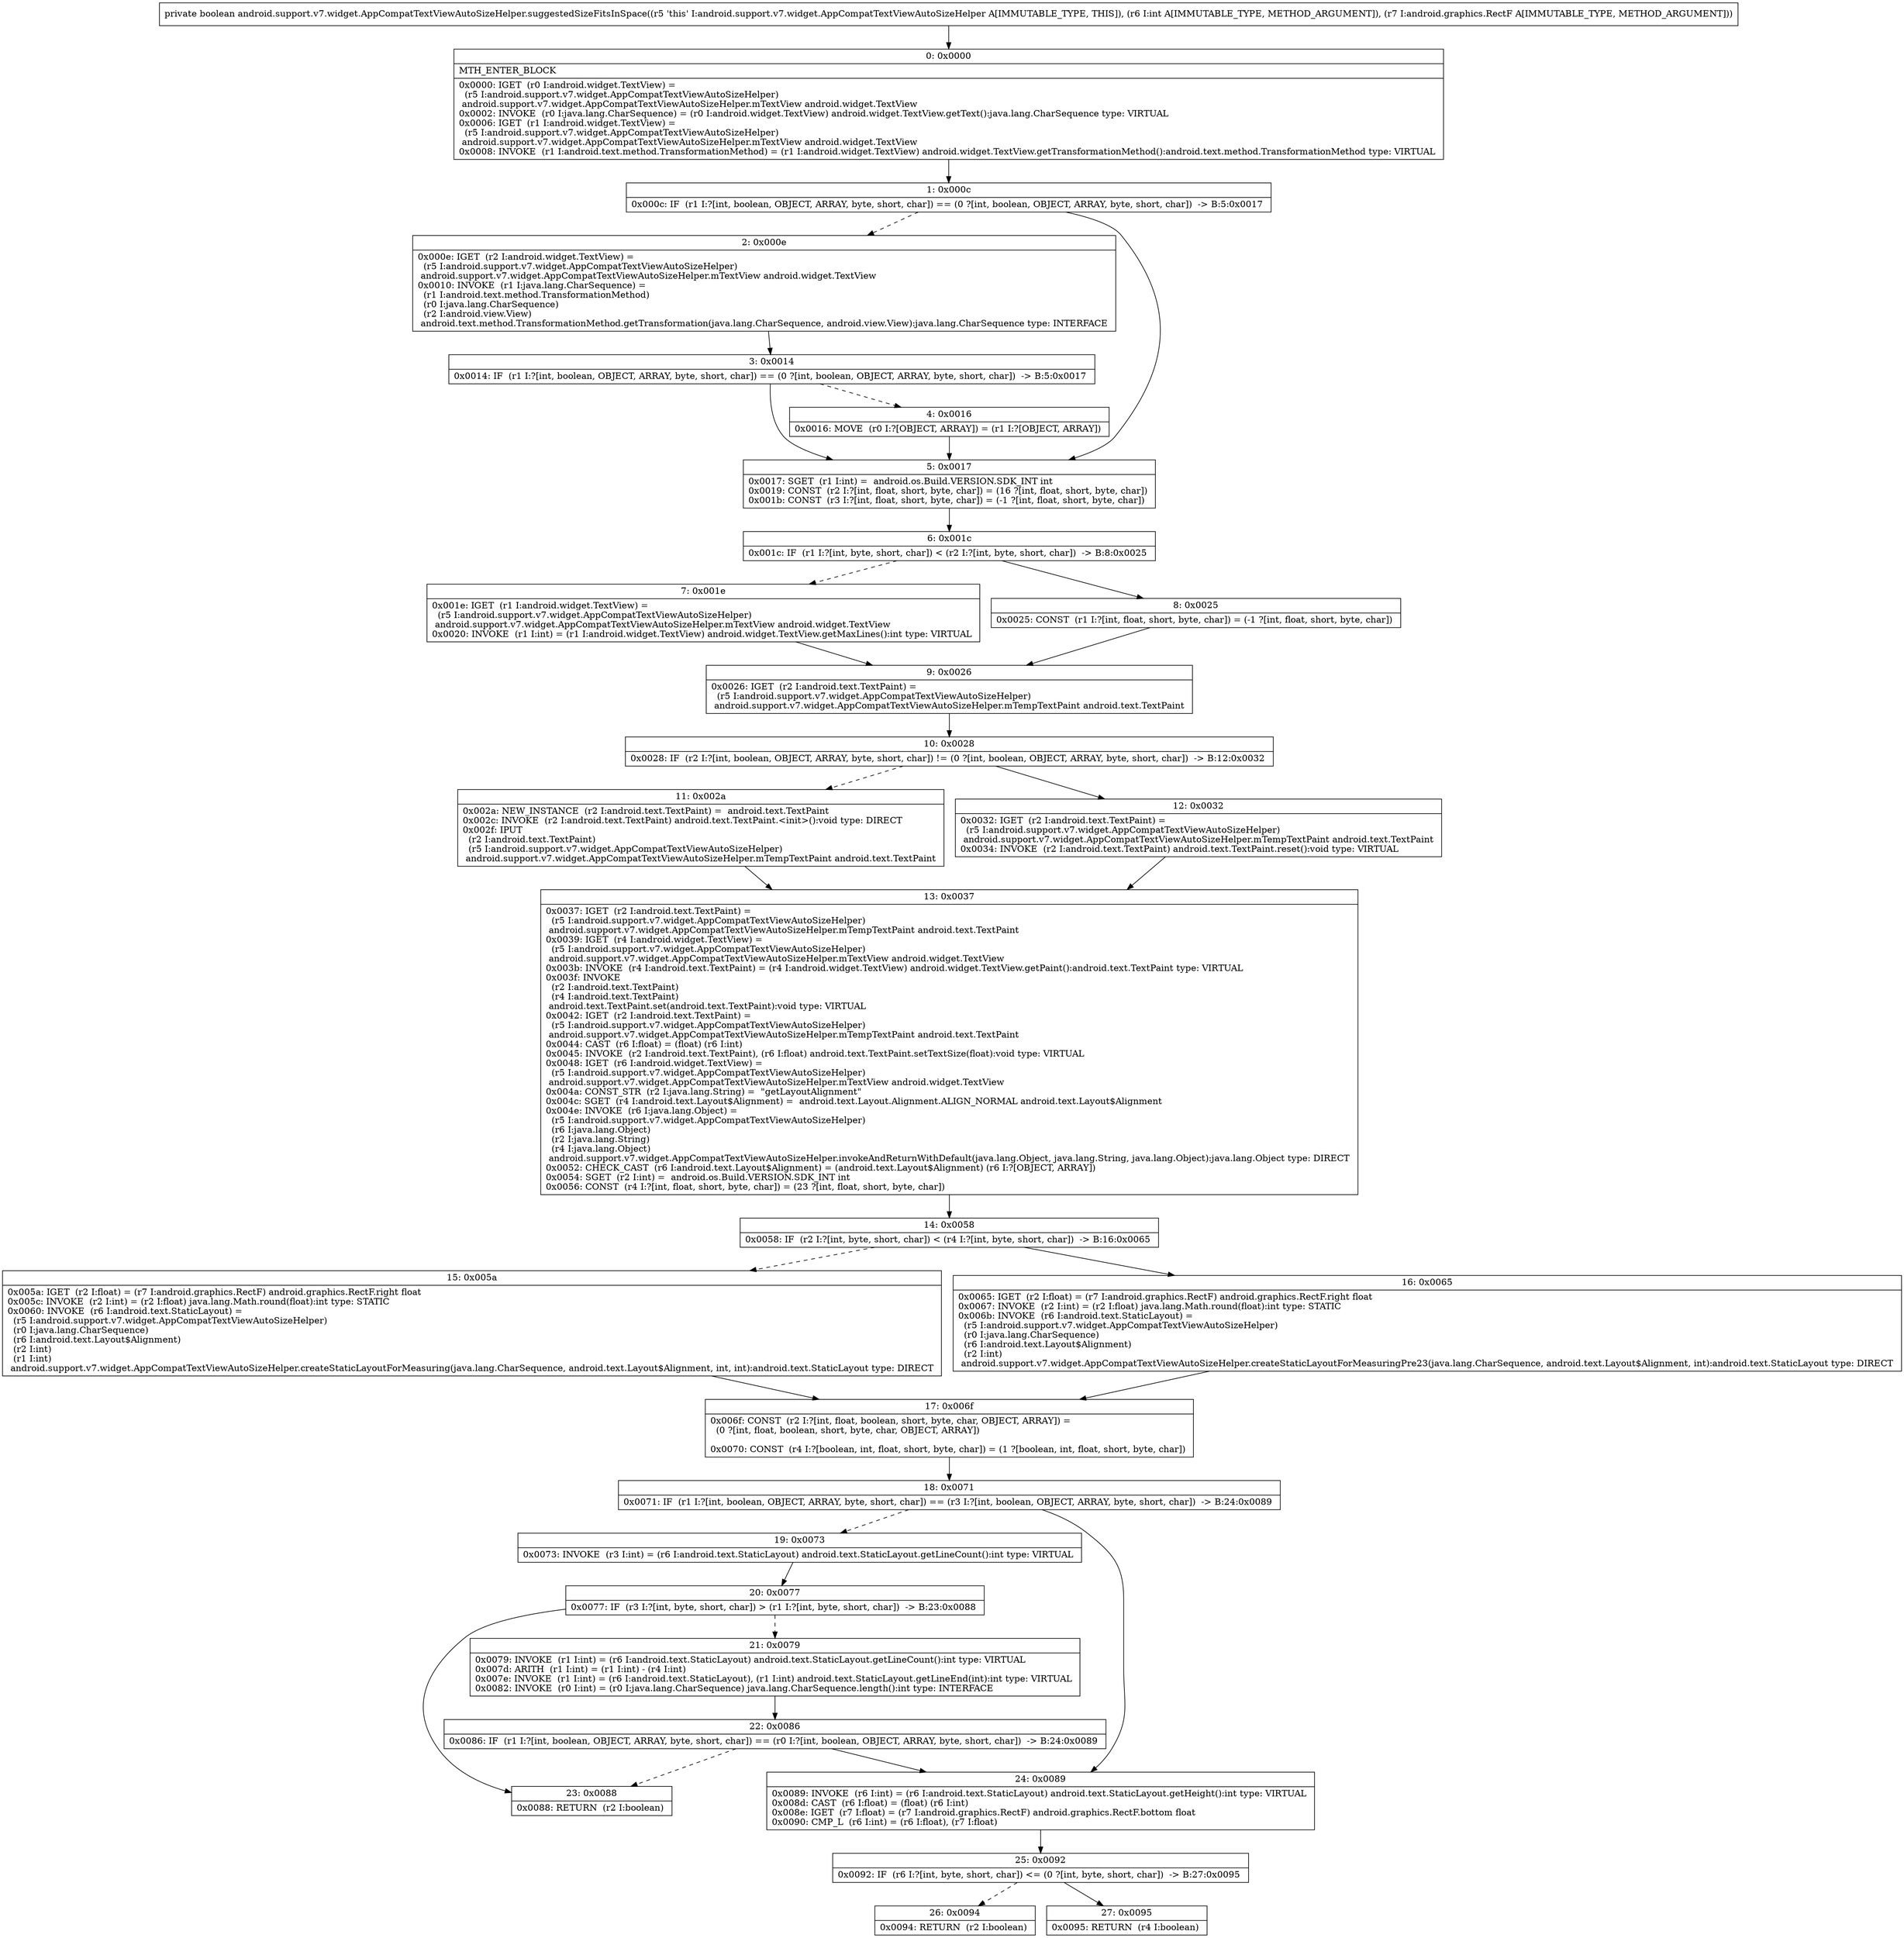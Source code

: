 digraph "CFG forandroid.support.v7.widget.AppCompatTextViewAutoSizeHelper.suggestedSizeFitsInSpace(ILandroid\/graphics\/RectF;)Z" {
Node_0 [shape=record,label="{0\:\ 0x0000|MTH_ENTER_BLOCK\l|0x0000: IGET  (r0 I:android.widget.TextView) = \l  (r5 I:android.support.v7.widget.AppCompatTextViewAutoSizeHelper)\l android.support.v7.widget.AppCompatTextViewAutoSizeHelper.mTextView android.widget.TextView \l0x0002: INVOKE  (r0 I:java.lang.CharSequence) = (r0 I:android.widget.TextView) android.widget.TextView.getText():java.lang.CharSequence type: VIRTUAL \l0x0006: IGET  (r1 I:android.widget.TextView) = \l  (r5 I:android.support.v7.widget.AppCompatTextViewAutoSizeHelper)\l android.support.v7.widget.AppCompatTextViewAutoSizeHelper.mTextView android.widget.TextView \l0x0008: INVOKE  (r1 I:android.text.method.TransformationMethod) = (r1 I:android.widget.TextView) android.widget.TextView.getTransformationMethod():android.text.method.TransformationMethod type: VIRTUAL \l}"];
Node_1 [shape=record,label="{1\:\ 0x000c|0x000c: IF  (r1 I:?[int, boolean, OBJECT, ARRAY, byte, short, char]) == (0 ?[int, boolean, OBJECT, ARRAY, byte, short, char])  \-\> B:5:0x0017 \l}"];
Node_2 [shape=record,label="{2\:\ 0x000e|0x000e: IGET  (r2 I:android.widget.TextView) = \l  (r5 I:android.support.v7.widget.AppCompatTextViewAutoSizeHelper)\l android.support.v7.widget.AppCompatTextViewAutoSizeHelper.mTextView android.widget.TextView \l0x0010: INVOKE  (r1 I:java.lang.CharSequence) = \l  (r1 I:android.text.method.TransformationMethod)\l  (r0 I:java.lang.CharSequence)\l  (r2 I:android.view.View)\l android.text.method.TransformationMethod.getTransformation(java.lang.CharSequence, android.view.View):java.lang.CharSequence type: INTERFACE \l}"];
Node_3 [shape=record,label="{3\:\ 0x0014|0x0014: IF  (r1 I:?[int, boolean, OBJECT, ARRAY, byte, short, char]) == (0 ?[int, boolean, OBJECT, ARRAY, byte, short, char])  \-\> B:5:0x0017 \l}"];
Node_4 [shape=record,label="{4\:\ 0x0016|0x0016: MOVE  (r0 I:?[OBJECT, ARRAY]) = (r1 I:?[OBJECT, ARRAY]) \l}"];
Node_5 [shape=record,label="{5\:\ 0x0017|0x0017: SGET  (r1 I:int) =  android.os.Build.VERSION.SDK_INT int \l0x0019: CONST  (r2 I:?[int, float, short, byte, char]) = (16 ?[int, float, short, byte, char]) \l0x001b: CONST  (r3 I:?[int, float, short, byte, char]) = (\-1 ?[int, float, short, byte, char]) \l}"];
Node_6 [shape=record,label="{6\:\ 0x001c|0x001c: IF  (r1 I:?[int, byte, short, char]) \< (r2 I:?[int, byte, short, char])  \-\> B:8:0x0025 \l}"];
Node_7 [shape=record,label="{7\:\ 0x001e|0x001e: IGET  (r1 I:android.widget.TextView) = \l  (r5 I:android.support.v7.widget.AppCompatTextViewAutoSizeHelper)\l android.support.v7.widget.AppCompatTextViewAutoSizeHelper.mTextView android.widget.TextView \l0x0020: INVOKE  (r1 I:int) = (r1 I:android.widget.TextView) android.widget.TextView.getMaxLines():int type: VIRTUAL \l}"];
Node_8 [shape=record,label="{8\:\ 0x0025|0x0025: CONST  (r1 I:?[int, float, short, byte, char]) = (\-1 ?[int, float, short, byte, char]) \l}"];
Node_9 [shape=record,label="{9\:\ 0x0026|0x0026: IGET  (r2 I:android.text.TextPaint) = \l  (r5 I:android.support.v7.widget.AppCompatTextViewAutoSizeHelper)\l android.support.v7.widget.AppCompatTextViewAutoSizeHelper.mTempTextPaint android.text.TextPaint \l}"];
Node_10 [shape=record,label="{10\:\ 0x0028|0x0028: IF  (r2 I:?[int, boolean, OBJECT, ARRAY, byte, short, char]) != (0 ?[int, boolean, OBJECT, ARRAY, byte, short, char])  \-\> B:12:0x0032 \l}"];
Node_11 [shape=record,label="{11\:\ 0x002a|0x002a: NEW_INSTANCE  (r2 I:android.text.TextPaint) =  android.text.TextPaint \l0x002c: INVOKE  (r2 I:android.text.TextPaint) android.text.TextPaint.\<init\>():void type: DIRECT \l0x002f: IPUT  \l  (r2 I:android.text.TextPaint)\l  (r5 I:android.support.v7.widget.AppCompatTextViewAutoSizeHelper)\l android.support.v7.widget.AppCompatTextViewAutoSizeHelper.mTempTextPaint android.text.TextPaint \l}"];
Node_12 [shape=record,label="{12\:\ 0x0032|0x0032: IGET  (r2 I:android.text.TextPaint) = \l  (r5 I:android.support.v7.widget.AppCompatTextViewAutoSizeHelper)\l android.support.v7.widget.AppCompatTextViewAutoSizeHelper.mTempTextPaint android.text.TextPaint \l0x0034: INVOKE  (r2 I:android.text.TextPaint) android.text.TextPaint.reset():void type: VIRTUAL \l}"];
Node_13 [shape=record,label="{13\:\ 0x0037|0x0037: IGET  (r2 I:android.text.TextPaint) = \l  (r5 I:android.support.v7.widget.AppCompatTextViewAutoSizeHelper)\l android.support.v7.widget.AppCompatTextViewAutoSizeHelper.mTempTextPaint android.text.TextPaint \l0x0039: IGET  (r4 I:android.widget.TextView) = \l  (r5 I:android.support.v7.widget.AppCompatTextViewAutoSizeHelper)\l android.support.v7.widget.AppCompatTextViewAutoSizeHelper.mTextView android.widget.TextView \l0x003b: INVOKE  (r4 I:android.text.TextPaint) = (r4 I:android.widget.TextView) android.widget.TextView.getPaint():android.text.TextPaint type: VIRTUAL \l0x003f: INVOKE  \l  (r2 I:android.text.TextPaint)\l  (r4 I:android.text.TextPaint)\l android.text.TextPaint.set(android.text.TextPaint):void type: VIRTUAL \l0x0042: IGET  (r2 I:android.text.TextPaint) = \l  (r5 I:android.support.v7.widget.AppCompatTextViewAutoSizeHelper)\l android.support.v7.widget.AppCompatTextViewAutoSizeHelper.mTempTextPaint android.text.TextPaint \l0x0044: CAST  (r6 I:float) = (float) (r6 I:int) \l0x0045: INVOKE  (r2 I:android.text.TextPaint), (r6 I:float) android.text.TextPaint.setTextSize(float):void type: VIRTUAL \l0x0048: IGET  (r6 I:android.widget.TextView) = \l  (r5 I:android.support.v7.widget.AppCompatTextViewAutoSizeHelper)\l android.support.v7.widget.AppCompatTextViewAutoSizeHelper.mTextView android.widget.TextView \l0x004a: CONST_STR  (r2 I:java.lang.String) =  \"getLayoutAlignment\" \l0x004c: SGET  (r4 I:android.text.Layout$Alignment) =  android.text.Layout.Alignment.ALIGN_NORMAL android.text.Layout$Alignment \l0x004e: INVOKE  (r6 I:java.lang.Object) = \l  (r5 I:android.support.v7.widget.AppCompatTextViewAutoSizeHelper)\l  (r6 I:java.lang.Object)\l  (r2 I:java.lang.String)\l  (r4 I:java.lang.Object)\l android.support.v7.widget.AppCompatTextViewAutoSizeHelper.invokeAndReturnWithDefault(java.lang.Object, java.lang.String, java.lang.Object):java.lang.Object type: DIRECT \l0x0052: CHECK_CAST  (r6 I:android.text.Layout$Alignment) = (android.text.Layout$Alignment) (r6 I:?[OBJECT, ARRAY]) \l0x0054: SGET  (r2 I:int) =  android.os.Build.VERSION.SDK_INT int \l0x0056: CONST  (r4 I:?[int, float, short, byte, char]) = (23 ?[int, float, short, byte, char]) \l}"];
Node_14 [shape=record,label="{14\:\ 0x0058|0x0058: IF  (r2 I:?[int, byte, short, char]) \< (r4 I:?[int, byte, short, char])  \-\> B:16:0x0065 \l}"];
Node_15 [shape=record,label="{15\:\ 0x005a|0x005a: IGET  (r2 I:float) = (r7 I:android.graphics.RectF) android.graphics.RectF.right float \l0x005c: INVOKE  (r2 I:int) = (r2 I:float) java.lang.Math.round(float):int type: STATIC \l0x0060: INVOKE  (r6 I:android.text.StaticLayout) = \l  (r5 I:android.support.v7.widget.AppCompatTextViewAutoSizeHelper)\l  (r0 I:java.lang.CharSequence)\l  (r6 I:android.text.Layout$Alignment)\l  (r2 I:int)\l  (r1 I:int)\l android.support.v7.widget.AppCompatTextViewAutoSizeHelper.createStaticLayoutForMeasuring(java.lang.CharSequence, android.text.Layout$Alignment, int, int):android.text.StaticLayout type: DIRECT \l}"];
Node_16 [shape=record,label="{16\:\ 0x0065|0x0065: IGET  (r2 I:float) = (r7 I:android.graphics.RectF) android.graphics.RectF.right float \l0x0067: INVOKE  (r2 I:int) = (r2 I:float) java.lang.Math.round(float):int type: STATIC \l0x006b: INVOKE  (r6 I:android.text.StaticLayout) = \l  (r5 I:android.support.v7.widget.AppCompatTextViewAutoSizeHelper)\l  (r0 I:java.lang.CharSequence)\l  (r6 I:android.text.Layout$Alignment)\l  (r2 I:int)\l android.support.v7.widget.AppCompatTextViewAutoSizeHelper.createStaticLayoutForMeasuringPre23(java.lang.CharSequence, android.text.Layout$Alignment, int):android.text.StaticLayout type: DIRECT \l}"];
Node_17 [shape=record,label="{17\:\ 0x006f|0x006f: CONST  (r2 I:?[int, float, boolean, short, byte, char, OBJECT, ARRAY]) = \l  (0 ?[int, float, boolean, short, byte, char, OBJECT, ARRAY])\l \l0x0070: CONST  (r4 I:?[boolean, int, float, short, byte, char]) = (1 ?[boolean, int, float, short, byte, char]) \l}"];
Node_18 [shape=record,label="{18\:\ 0x0071|0x0071: IF  (r1 I:?[int, boolean, OBJECT, ARRAY, byte, short, char]) == (r3 I:?[int, boolean, OBJECT, ARRAY, byte, short, char])  \-\> B:24:0x0089 \l}"];
Node_19 [shape=record,label="{19\:\ 0x0073|0x0073: INVOKE  (r3 I:int) = (r6 I:android.text.StaticLayout) android.text.StaticLayout.getLineCount():int type: VIRTUAL \l}"];
Node_20 [shape=record,label="{20\:\ 0x0077|0x0077: IF  (r3 I:?[int, byte, short, char]) \> (r1 I:?[int, byte, short, char])  \-\> B:23:0x0088 \l}"];
Node_21 [shape=record,label="{21\:\ 0x0079|0x0079: INVOKE  (r1 I:int) = (r6 I:android.text.StaticLayout) android.text.StaticLayout.getLineCount():int type: VIRTUAL \l0x007d: ARITH  (r1 I:int) = (r1 I:int) \- (r4 I:int) \l0x007e: INVOKE  (r1 I:int) = (r6 I:android.text.StaticLayout), (r1 I:int) android.text.StaticLayout.getLineEnd(int):int type: VIRTUAL \l0x0082: INVOKE  (r0 I:int) = (r0 I:java.lang.CharSequence) java.lang.CharSequence.length():int type: INTERFACE \l}"];
Node_22 [shape=record,label="{22\:\ 0x0086|0x0086: IF  (r1 I:?[int, boolean, OBJECT, ARRAY, byte, short, char]) == (r0 I:?[int, boolean, OBJECT, ARRAY, byte, short, char])  \-\> B:24:0x0089 \l}"];
Node_23 [shape=record,label="{23\:\ 0x0088|0x0088: RETURN  (r2 I:boolean) \l}"];
Node_24 [shape=record,label="{24\:\ 0x0089|0x0089: INVOKE  (r6 I:int) = (r6 I:android.text.StaticLayout) android.text.StaticLayout.getHeight():int type: VIRTUAL \l0x008d: CAST  (r6 I:float) = (float) (r6 I:int) \l0x008e: IGET  (r7 I:float) = (r7 I:android.graphics.RectF) android.graphics.RectF.bottom float \l0x0090: CMP_L  (r6 I:int) = (r6 I:float), (r7 I:float) \l}"];
Node_25 [shape=record,label="{25\:\ 0x0092|0x0092: IF  (r6 I:?[int, byte, short, char]) \<= (0 ?[int, byte, short, char])  \-\> B:27:0x0095 \l}"];
Node_26 [shape=record,label="{26\:\ 0x0094|0x0094: RETURN  (r2 I:boolean) \l}"];
Node_27 [shape=record,label="{27\:\ 0x0095|0x0095: RETURN  (r4 I:boolean) \l}"];
MethodNode[shape=record,label="{private boolean android.support.v7.widget.AppCompatTextViewAutoSizeHelper.suggestedSizeFitsInSpace((r5 'this' I:android.support.v7.widget.AppCompatTextViewAutoSizeHelper A[IMMUTABLE_TYPE, THIS]), (r6 I:int A[IMMUTABLE_TYPE, METHOD_ARGUMENT]), (r7 I:android.graphics.RectF A[IMMUTABLE_TYPE, METHOD_ARGUMENT])) }"];
MethodNode -> Node_0;
Node_0 -> Node_1;
Node_1 -> Node_2[style=dashed];
Node_1 -> Node_5;
Node_2 -> Node_3;
Node_3 -> Node_4[style=dashed];
Node_3 -> Node_5;
Node_4 -> Node_5;
Node_5 -> Node_6;
Node_6 -> Node_7[style=dashed];
Node_6 -> Node_8;
Node_7 -> Node_9;
Node_8 -> Node_9;
Node_9 -> Node_10;
Node_10 -> Node_11[style=dashed];
Node_10 -> Node_12;
Node_11 -> Node_13;
Node_12 -> Node_13;
Node_13 -> Node_14;
Node_14 -> Node_15[style=dashed];
Node_14 -> Node_16;
Node_15 -> Node_17;
Node_16 -> Node_17;
Node_17 -> Node_18;
Node_18 -> Node_19[style=dashed];
Node_18 -> Node_24;
Node_19 -> Node_20;
Node_20 -> Node_21[style=dashed];
Node_20 -> Node_23;
Node_21 -> Node_22;
Node_22 -> Node_23[style=dashed];
Node_22 -> Node_24;
Node_24 -> Node_25;
Node_25 -> Node_26[style=dashed];
Node_25 -> Node_27;
}

